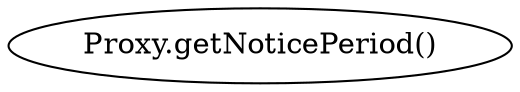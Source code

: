 digraph "" {
	graph [bb="0,0,211.4,36"];
	node [label="\N"];
	"Proxy.getNoticePeriod()"	 [height=0.5,
		pos="105.7,18",
		width=2.9361];
}
digraph "" {
	graph [bb="0,0,211.4,36"];
	node [label="\N"];
	"Proxy.getNoticePeriod()"	 [height=0.5,
		pos="105.7,18",
		width=2.9361];
}
digraph "" {
	graph [bb="0,0,211.4,36"];
	node [label="\N"];
	"Proxy.getNoticePeriod()"	 [height=0.5,
		pos="105.7,18",
		width=2.9361];
}
